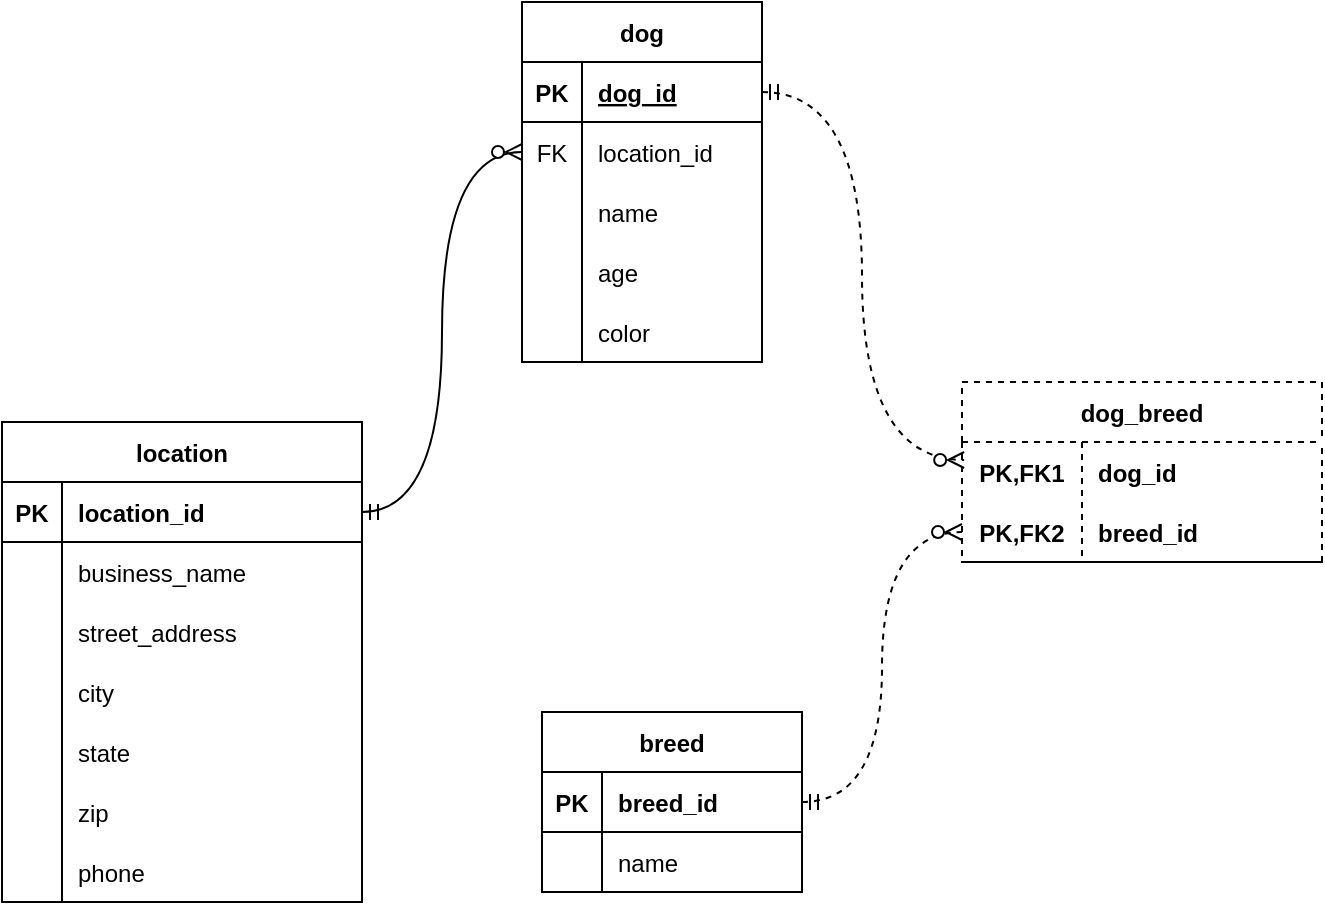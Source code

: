 <mxfile version="20.7.4" type="device"><diagram id="GAaSMVszthIe7Uk6M10D" name="Page-1"><mxGraphModel dx="740" dy="776" grid="1" gridSize="10" guides="1" tooltips="1" connect="1" arrows="1" fold="1" page="1" pageScale="1" pageWidth="850" pageHeight="1100" math="0" shadow="0"><root><mxCell id="0"/><mxCell id="1" parent="0"/><mxCell id="rTrBBYof_QCJ3zT5NCwW-1" value="location" style="shape=table;startSize=30;container=1;collapsible=1;childLayout=tableLayout;fixedRows=1;rowLines=0;fontStyle=1;align=center;resizeLast=1;" vertex="1" parent="1"><mxGeometry x="20" y="250" width="180" height="240" as="geometry"/></mxCell><mxCell id="rTrBBYof_QCJ3zT5NCwW-2" value="" style="shape=tableRow;horizontal=0;startSize=0;swimlaneHead=0;swimlaneBody=0;fillColor=none;collapsible=0;dropTarget=0;points=[[0,0.5],[1,0.5]];portConstraint=eastwest;top=0;left=0;right=0;bottom=1;" vertex="1" parent="rTrBBYof_QCJ3zT5NCwW-1"><mxGeometry y="30" width="180" height="30" as="geometry"/></mxCell><mxCell id="rTrBBYof_QCJ3zT5NCwW-3" value="PK" style="shape=partialRectangle;connectable=0;fillColor=none;top=0;left=0;bottom=0;right=0;fontStyle=1;overflow=hidden;" vertex="1" parent="rTrBBYof_QCJ3zT5NCwW-2"><mxGeometry width="30" height="30" as="geometry"><mxRectangle width="30" height="30" as="alternateBounds"/></mxGeometry></mxCell><mxCell id="rTrBBYof_QCJ3zT5NCwW-4" value="location_id" style="shape=partialRectangle;connectable=0;fillColor=none;top=0;left=0;bottom=0;right=0;align=left;spacingLeft=6;fontStyle=1;overflow=hidden;" vertex="1" parent="rTrBBYof_QCJ3zT5NCwW-2"><mxGeometry x="30" width="150" height="30" as="geometry"><mxRectangle width="150" height="30" as="alternateBounds"/></mxGeometry></mxCell><mxCell id="rTrBBYof_QCJ3zT5NCwW-5" value="" style="shape=tableRow;horizontal=0;startSize=0;swimlaneHead=0;swimlaneBody=0;fillColor=none;collapsible=0;dropTarget=0;points=[[0,0.5],[1,0.5]];portConstraint=eastwest;top=0;left=0;right=0;bottom=0;" vertex="1" parent="rTrBBYof_QCJ3zT5NCwW-1"><mxGeometry y="60" width="180" height="30" as="geometry"/></mxCell><mxCell id="rTrBBYof_QCJ3zT5NCwW-6" value="" style="shape=partialRectangle;connectable=0;fillColor=none;top=0;left=0;bottom=0;right=0;editable=1;overflow=hidden;" vertex="1" parent="rTrBBYof_QCJ3zT5NCwW-5"><mxGeometry width="30" height="30" as="geometry"><mxRectangle width="30" height="30" as="alternateBounds"/></mxGeometry></mxCell><mxCell id="rTrBBYof_QCJ3zT5NCwW-7" value="business_name" style="shape=partialRectangle;connectable=0;fillColor=none;top=0;left=0;bottom=0;right=0;align=left;spacingLeft=6;overflow=hidden;" vertex="1" parent="rTrBBYof_QCJ3zT5NCwW-5"><mxGeometry x="30" width="150" height="30" as="geometry"><mxRectangle width="150" height="30" as="alternateBounds"/></mxGeometry></mxCell><mxCell id="rTrBBYof_QCJ3zT5NCwW-8" value="" style="shape=tableRow;horizontal=0;startSize=0;swimlaneHead=0;swimlaneBody=0;fillColor=none;collapsible=0;dropTarget=0;points=[[0,0.5],[1,0.5]];portConstraint=eastwest;top=0;left=0;right=0;bottom=0;" vertex="1" parent="rTrBBYof_QCJ3zT5NCwW-1"><mxGeometry y="90" width="180" height="30" as="geometry"/></mxCell><mxCell id="rTrBBYof_QCJ3zT5NCwW-9" value="" style="shape=partialRectangle;connectable=0;fillColor=none;top=0;left=0;bottom=0;right=0;editable=1;overflow=hidden;" vertex="1" parent="rTrBBYof_QCJ3zT5NCwW-8"><mxGeometry width="30" height="30" as="geometry"><mxRectangle width="30" height="30" as="alternateBounds"/></mxGeometry></mxCell><mxCell id="rTrBBYof_QCJ3zT5NCwW-10" value="street_address" style="shape=partialRectangle;connectable=0;fillColor=none;top=0;left=0;bottom=0;right=0;align=left;spacingLeft=6;overflow=hidden;" vertex="1" parent="rTrBBYof_QCJ3zT5NCwW-8"><mxGeometry x="30" width="150" height="30" as="geometry"><mxRectangle width="150" height="30" as="alternateBounds"/></mxGeometry></mxCell><mxCell id="rTrBBYof_QCJ3zT5NCwW-11" value="" style="shape=tableRow;horizontal=0;startSize=0;swimlaneHead=0;swimlaneBody=0;fillColor=none;collapsible=0;dropTarget=0;points=[[0,0.5],[1,0.5]];portConstraint=eastwest;top=0;left=0;right=0;bottom=0;" vertex="1" parent="rTrBBYof_QCJ3zT5NCwW-1"><mxGeometry y="120" width="180" height="30" as="geometry"/></mxCell><mxCell id="rTrBBYof_QCJ3zT5NCwW-12" value="" style="shape=partialRectangle;connectable=0;fillColor=none;top=0;left=0;bottom=0;right=0;editable=1;overflow=hidden;" vertex="1" parent="rTrBBYof_QCJ3zT5NCwW-11"><mxGeometry width="30" height="30" as="geometry"><mxRectangle width="30" height="30" as="alternateBounds"/></mxGeometry></mxCell><mxCell id="rTrBBYof_QCJ3zT5NCwW-13" value="city" style="shape=partialRectangle;connectable=0;fillColor=none;top=0;left=0;bottom=0;right=0;align=left;spacingLeft=6;overflow=hidden;" vertex="1" parent="rTrBBYof_QCJ3zT5NCwW-11"><mxGeometry x="30" width="150" height="30" as="geometry"><mxRectangle width="150" height="30" as="alternateBounds"/></mxGeometry></mxCell><mxCell id="rTrBBYof_QCJ3zT5NCwW-20" style="shape=tableRow;horizontal=0;startSize=0;swimlaneHead=0;swimlaneBody=0;fillColor=none;collapsible=0;dropTarget=0;points=[[0,0.5],[1,0.5]];portConstraint=eastwest;top=0;left=0;right=0;bottom=0;" vertex="1" parent="rTrBBYof_QCJ3zT5NCwW-1"><mxGeometry y="150" width="180" height="30" as="geometry"/></mxCell><mxCell id="rTrBBYof_QCJ3zT5NCwW-21" style="shape=partialRectangle;connectable=0;fillColor=none;top=0;left=0;bottom=0;right=0;editable=1;overflow=hidden;" vertex="1" parent="rTrBBYof_QCJ3zT5NCwW-20"><mxGeometry width="30" height="30" as="geometry"><mxRectangle width="30" height="30" as="alternateBounds"/></mxGeometry></mxCell><mxCell id="rTrBBYof_QCJ3zT5NCwW-22" value="state" style="shape=partialRectangle;connectable=0;fillColor=none;top=0;left=0;bottom=0;right=0;align=left;spacingLeft=6;overflow=hidden;" vertex="1" parent="rTrBBYof_QCJ3zT5NCwW-20"><mxGeometry x="30" width="150" height="30" as="geometry"><mxRectangle width="150" height="30" as="alternateBounds"/></mxGeometry></mxCell><mxCell id="rTrBBYof_QCJ3zT5NCwW-17" style="shape=tableRow;horizontal=0;startSize=0;swimlaneHead=0;swimlaneBody=0;fillColor=none;collapsible=0;dropTarget=0;points=[[0,0.5],[1,0.5]];portConstraint=eastwest;top=0;left=0;right=0;bottom=0;" vertex="1" parent="rTrBBYof_QCJ3zT5NCwW-1"><mxGeometry y="180" width="180" height="30" as="geometry"/></mxCell><mxCell id="rTrBBYof_QCJ3zT5NCwW-18" style="shape=partialRectangle;connectable=0;fillColor=none;top=0;left=0;bottom=0;right=0;editable=1;overflow=hidden;" vertex="1" parent="rTrBBYof_QCJ3zT5NCwW-17"><mxGeometry width="30" height="30" as="geometry"><mxRectangle width="30" height="30" as="alternateBounds"/></mxGeometry></mxCell><mxCell id="rTrBBYof_QCJ3zT5NCwW-19" value="zip" style="shape=partialRectangle;connectable=0;fillColor=none;top=0;left=0;bottom=0;right=0;align=left;spacingLeft=6;overflow=hidden;" vertex="1" parent="rTrBBYof_QCJ3zT5NCwW-17"><mxGeometry x="30" width="150" height="30" as="geometry"><mxRectangle width="150" height="30" as="alternateBounds"/></mxGeometry></mxCell><mxCell id="rTrBBYof_QCJ3zT5NCwW-14" style="shape=tableRow;horizontal=0;startSize=0;swimlaneHead=0;swimlaneBody=0;fillColor=none;collapsible=0;dropTarget=0;points=[[0,0.5],[1,0.5]];portConstraint=eastwest;top=0;left=0;right=0;bottom=0;" vertex="1" parent="rTrBBYof_QCJ3zT5NCwW-1"><mxGeometry y="210" width="180" height="30" as="geometry"/></mxCell><mxCell id="rTrBBYof_QCJ3zT5NCwW-15" style="shape=partialRectangle;connectable=0;fillColor=none;top=0;left=0;bottom=0;right=0;editable=1;overflow=hidden;" vertex="1" parent="rTrBBYof_QCJ3zT5NCwW-14"><mxGeometry width="30" height="30" as="geometry"><mxRectangle width="30" height="30" as="alternateBounds"/></mxGeometry></mxCell><mxCell id="rTrBBYof_QCJ3zT5NCwW-16" value="phone" style="shape=partialRectangle;connectable=0;fillColor=none;top=0;left=0;bottom=0;right=0;align=left;spacingLeft=6;overflow=hidden;" vertex="1" parent="rTrBBYof_QCJ3zT5NCwW-14"><mxGeometry x="30" width="150" height="30" as="geometry"><mxRectangle width="150" height="30" as="alternateBounds"/></mxGeometry></mxCell><mxCell id="rTrBBYof_QCJ3zT5NCwW-23" value="dog" style="shape=table;startSize=30;container=1;collapsible=1;childLayout=tableLayout;fixedRows=1;rowLines=0;fontStyle=1;align=center;resizeLast=1;" vertex="1" parent="1"><mxGeometry x="280" y="40" width="120" height="180" as="geometry"/></mxCell><mxCell id="rTrBBYof_QCJ3zT5NCwW-24" value="" style="shape=tableRow;horizontal=0;startSize=0;swimlaneHead=0;swimlaneBody=0;fillColor=none;collapsible=0;dropTarget=0;points=[[0,0.5],[1,0.5]];portConstraint=eastwest;top=0;left=0;right=0;bottom=1;fontStyle=4" vertex="1" parent="rTrBBYof_QCJ3zT5NCwW-23"><mxGeometry y="30" width="120" height="30" as="geometry"/></mxCell><mxCell id="rTrBBYof_QCJ3zT5NCwW-25" value="PK" style="shape=partialRectangle;connectable=0;fillColor=none;top=0;left=0;bottom=0;right=0;fontStyle=1;overflow=hidden;" vertex="1" parent="rTrBBYof_QCJ3zT5NCwW-24"><mxGeometry width="30" height="30" as="geometry"><mxRectangle width="30" height="30" as="alternateBounds"/></mxGeometry></mxCell><mxCell id="rTrBBYof_QCJ3zT5NCwW-26" value="dog_id" style="shape=partialRectangle;connectable=0;fillColor=none;top=0;left=0;bottom=0;right=0;align=left;spacingLeft=6;fontStyle=5;overflow=hidden;" vertex="1" parent="rTrBBYof_QCJ3zT5NCwW-24"><mxGeometry x="30" width="90" height="30" as="geometry"><mxRectangle width="90" height="30" as="alternateBounds"/></mxGeometry></mxCell><mxCell id="rTrBBYof_QCJ3zT5NCwW-27" value="" style="shape=tableRow;horizontal=0;startSize=0;swimlaneHead=0;swimlaneBody=0;fillColor=none;collapsible=0;dropTarget=0;points=[[0,0.5],[1,0.5]];portConstraint=eastwest;top=0;left=0;right=0;bottom=0;" vertex="1" parent="rTrBBYof_QCJ3zT5NCwW-23"><mxGeometry y="60" width="120" height="30" as="geometry"/></mxCell><mxCell id="rTrBBYof_QCJ3zT5NCwW-28" value="FK" style="shape=partialRectangle;connectable=0;fillColor=none;top=0;left=0;bottom=0;right=0;editable=1;overflow=hidden;" vertex="1" parent="rTrBBYof_QCJ3zT5NCwW-27"><mxGeometry width="30" height="30" as="geometry"><mxRectangle width="30" height="30" as="alternateBounds"/></mxGeometry></mxCell><mxCell id="rTrBBYof_QCJ3zT5NCwW-29" value="location_id" style="shape=partialRectangle;connectable=0;fillColor=none;top=0;left=0;bottom=0;right=0;align=left;spacingLeft=6;overflow=hidden;" vertex="1" parent="rTrBBYof_QCJ3zT5NCwW-27"><mxGeometry x="30" width="90" height="30" as="geometry"><mxRectangle width="90" height="30" as="alternateBounds"/></mxGeometry></mxCell><mxCell id="rTrBBYof_QCJ3zT5NCwW-50" style="shape=tableRow;horizontal=0;startSize=0;swimlaneHead=0;swimlaneBody=0;fillColor=none;collapsible=0;dropTarget=0;points=[[0,0.5],[1,0.5]];portConstraint=eastwest;top=0;left=0;right=0;bottom=0;" vertex="1" parent="rTrBBYof_QCJ3zT5NCwW-23"><mxGeometry y="90" width="120" height="30" as="geometry"/></mxCell><mxCell id="rTrBBYof_QCJ3zT5NCwW-51" style="shape=partialRectangle;connectable=0;fillColor=none;top=0;left=0;bottom=0;right=0;editable=1;overflow=hidden;" vertex="1" parent="rTrBBYof_QCJ3zT5NCwW-50"><mxGeometry width="30" height="30" as="geometry"><mxRectangle width="30" height="30" as="alternateBounds"/></mxGeometry></mxCell><mxCell id="rTrBBYof_QCJ3zT5NCwW-52" value="name" style="shape=partialRectangle;connectable=0;fillColor=none;top=0;left=0;bottom=0;right=0;align=left;spacingLeft=6;overflow=hidden;" vertex="1" parent="rTrBBYof_QCJ3zT5NCwW-50"><mxGeometry x="30" width="90" height="30" as="geometry"><mxRectangle width="90" height="30" as="alternateBounds"/></mxGeometry></mxCell><mxCell id="rTrBBYof_QCJ3zT5NCwW-30" value="" style="shape=tableRow;horizontal=0;startSize=0;swimlaneHead=0;swimlaneBody=0;fillColor=none;collapsible=0;dropTarget=0;points=[[0,0.5],[1,0.5]];portConstraint=eastwest;top=0;left=0;right=0;bottom=0;" vertex="1" parent="rTrBBYof_QCJ3zT5NCwW-23"><mxGeometry y="120" width="120" height="30" as="geometry"/></mxCell><mxCell id="rTrBBYof_QCJ3zT5NCwW-31" value="" style="shape=partialRectangle;connectable=0;fillColor=none;top=0;left=0;bottom=0;right=0;editable=1;overflow=hidden;" vertex="1" parent="rTrBBYof_QCJ3zT5NCwW-30"><mxGeometry width="30" height="30" as="geometry"><mxRectangle width="30" height="30" as="alternateBounds"/></mxGeometry></mxCell><mxCell id="rTrBBYof_QCJ3zT5NCwW-32" value="age" style="shape=partialRectangle;connectable=0;fillColor=none;top=0;left=0;bottom=0;right=0;align=left;spacingLeft=6;overflow=hidden;" vertex="1" parent="rTrBBYof_QCJ3zT5NCwW-30"><mxGeometry x="30" width="90" height="30" as="geometry"><mxRectangle width="90" height="30" as="alternateBounds"/></mxGeometry></mxCell><mxCell id="rTrBBYof_QCJ3zT5NCwW-33" value="" style="shape=tableRow;horizontal=0;startSize=0;swimlaneHead=0;swimlaneBody=0;fillColor=none;collapsible=0;dropTarget=0;points=[[0,0.5],[1,0.5]];portConstraint=eastwest;top=0;left=0;right=0;bottom=0;" vertex="1" parent="rTrBBYof_QCJ3zT5NCwW-23"><mxGeometry y="150" width="120" height="30" as="geometry"/></mxCell><mxCell id="rTrBBYof_QCJ3zT5NCwW-34" value="" style="shape=partialRectangle;connectable=0;fillColor=none;top=0;left=0;bottom=0;right=0;editable=1;overflow=hidden;" vertex="1" parent="rTrBBYof_QCJ3zT5NCwW-33"><mxGeometry width="30" height="30" as="geometry"><mxRectangle width="30" height="30" as="alternateBounds"/></mxGeometry></mxCell><mxCell id="rTrBBYof_QCJ3zT5NCwW-35" value="color" style="shape=partialRectangle;connectable=0;fillColor=none;top=0;left=0;bottom=0;right=0;align=left;spacingLeft=6;overflow=hidden;" vertex="1" parent="rTrBBYof_QCJ3zT5NCwW-33"><mxGeometry x="30" width="90" height="30" as="geometry"><mxRectangle width="90" height="30" as="alternateBounds"/></mxGeometry></mxCell><mxCell id="rTrBBYof_QCJ3zT5NCwW-36" value="breed" style="shape=table;startSize=30;container=1;collapsible=1;childLayout=tableLayout;fixedRows=1;rowLines=0;fontStyle=1;align=center;resizeLast=1;" vertex="1" parent="1"><mxGeometry x="290" y="395" width="130" height="90" as="geometry"/></mxCell><mxCell id="rTrBBYof_QCJ3zT5NCwW-37" value="" style="shape=tableRow;horizontal=0;startSize=0;swimlaneHead=0;swimlaneBody=0;fillColor=none;collapsible=0;dropTarget=0;points=[[0,0.5],[1,0.5]];portConstraint=eastwest;top=0;left=0;right=0;bottom=1;" vertex="1" parent="rTrBBYof_QCJ3zT5NCwW-36"><mxGeometry y="30" width="130" height="30" as="geometry"/></mxCell><mxCell id="rTrBBYof_QCJ3zT5NCwW-38" value="PK" style="shape=partialRectangle;connectable=0;fillColor=none;top=0;left=0;bottom=0;right=0;fontStyle=1;overflow=hidden;" vertex="1" parent="rTrBBYof_QCJ3zT5NCwW-37"><mxGeometry width="30" height="30" as="geometry"><mxRectangle width="30" height="30" as="alternateBounds"/></mxGeometry></mxCell><mxCell id="rTrBBYof_QCJ3zT5NCwW-39" value="breed_id" style="shape=partialRectangle;connectable=0;fillColor=none;top=0;left=0;bottom=0;right=0;align=left;spacingLeft=6;fontStyle=1;overflow=hidden;" vertex="1" parent="rTrBBYof_QCJ3zT5NCwW-37"><mxGeometry x="30" width="100" height="30" as="geometry"><mxRectangle width="100" height="30" as="alternateBounds"/></mxGeometry></mxCell><mxCell id="rTrBBYof_QCJ3zT5NCwW-40" value="" style="shape=tableRow;horizontal=0;startSize=0;swimlaneHead=0;swimlaneBody=0;fillColor=none;collapsible=0;dropTarget=0;points=[[0,0.5],[1,0.5]];portConstraint=eastwest;top=0;left=0;right=0;bottom=0;" vertex="1" parent="rTrBBYof_QCJ3zT5NCwW-36"><mxGeometry y="60" width="130" height="30" as="geometry"/></mxCell><mxCell id="rTrBBYof_QCJ3zT5NCwW-41" value="" style="shape=partialRectangle;connectable=0;fillColor=none;top=0;left=0;bottom=0;right=0;editable=1;overflow=hidden;" vertex="1" parent="rTrBBYof_QCJ3zT5NCwW-40"><mxGeometry width="30" height="30" as="geometry"><mxRectangle width="30" height="30" as="alternateBounds"/></mxGeometry></mxCell><mxCell id="rTrBBYof_QCJ3zT5NCwW-42" value="name" style="shape=partialRectangle;connectable=0;fillColor=none;top=0;left=0;bottom=0;right=0;align=left;spacingLeft=6;overflow=hidden;" vertex="1" parent="rTrBBYof_QCJ3zT5NCwW-40"><mxGeometry x="30" width="100" height="30" as="geometry"><mxRectangle width="100" height="30" as="alternateBounds"/></mxGeometry></mxCell><mxCell id="rTrBBYof_QCJ3zT5NCwW-53" value="" style="fontSize=12;html=1;endArrow=ERzeroToMany;endFill=1;rounded=0;exitX=1;exitY=0.5;exitDx=0;exitDy=0;entryX=0;entryY=0.5;entryDx=0;entryDy=0;edgeStyle=orthogonalEdgeStyle;curved=1;startArrow=ERmandOne;startFill=0;" edge="1" parent="1" source="rTrBBYof_QCJ3zT5NCwW-2" target="rTrBBYof_QCJ3zT5NCwW-27"><mxGeometry width="100" height="100" relative="1" as="geometry"><mxPoint x="190" y="640" as="sourcePoint"/><mxPoint x="290" y="540" as="targetPoint"/></mxGeometry></mxCell><mxCell id="rTrBBYof_QCJ3zT5NCwW-54" value="dog_breed" style="shape=table;startSize=30;container=1;collapsible=1;childLayout=tableLayout;fixedRows=1;rowLines=0;fontStyle=1;align=center;resizeLast=1;dashed=1;" vertex="1" parent="1"><mxGeometry x="500" y="230" width="180" height="90" as="geometry"/></mxCell><mxCell id="rTrBBYof_QCJ3zT5NCwW-55" value="" style="shape=tableRow;horizontal=0;startSize=0;swimlaneHead=0;swimlaneBody=0;fillColor=none;collapsible=0;dropTarget=0;points=[[0,0.5],[1,0.5]];portConstraint=eastwest;top=0;left=0;right=0;bottom=0;" vertex="1" parent="rTrBBYof_QCJ3zT5NCwW-54"><mxGeometry y="30" width="180" height="30" as="geometry"/></mxCell><mxCell id="rTrBBYof_QCJ3zT5NCwW-56" value="PK,FK1" style="shape=partialRectangle;connectable=0;fillColor=none;top=0;left=0;bottom=0;right=0;fontStyle=1;overflow=hidden;" vertex="1" parent="rTrBBYof_QCJ3zT5NCwW-55"><mxGeometry width="60" height="30" as="geometry"><mxRectangle width="60" height="30" as="alternateBounds"/></mxGeometry></mxCell><mxCell id="rTrBBYof_QCJ3zT5NCwW-57" value="dog_id" style="shape=partialRectangle;connectable=0;fillColor=none;top=0;left=0;bottom=0;right=0;align=left;spacingLeft=6;fontStyle=1;overflow=hidden;" vertex="1" parent="rTrBBYof_QCJ3zT5NCwW-55"><mxGeometry x="60" width="120" height="30" as="geometry"><mxRectangle width="120" height="30" as="alternateBounds"/></mxGeometry></mxCell><mxCell id="rTrBBYof_QCJ3zT5NCwW-58" value="" style="shape=tableRow;horizontal=0;startSize=0;swimlaneHead=0;swimlaneBody=0;fillColor=none;collapsible=0;dropTarget=0;points=[[0,0.5],[1,0.5]];portConstraint=eastwest;top=0;left=0;right=0;bottom=1;" vertex="1" parent="rTrBBYof_QCJ3zT5NCwW-54"><mxGeometry y="60" width="180" height="30" as="geometry"/></mxCell><mxCell id="rTrBBYof_QCJ3zT5NCwW-59" value="PK,FK2" style="shape=partialRectangle;connectable=0;fillColor=none;top=0;left=0;bottom=0;right=0;fontStyle=1;overflow=hidden;" vertex="1" parent="rTrBBYof_QCJ3zT5NCwW-58"><mxGeometry width="60" height="30" as="geometry"><mxRectangle width="60" height="30" as="alternateBounds"/></mxGeometry></mxCell><mxCell id="rTrBBYof_QCJ3zT5NCwW-60" value="breed_id" style="shape=partialRectangle;connectable=0;fillColor=none;top=0;left=0;bottom=0;right=0;align=left;spacingLeft=6;fontStyle=1;overflow=hidden;" vertex="1" parent="rTrBBYof_QCJ3zT5NCwW-58"><mxGeometry x="60" width="120" height="30" as="geometry"><mxRectangle width="120" height="30" as="alternateBounds"/></mxGeometry></mxCell><mxCell id="rTrBBYof_QCJ3zT5NCwW-67" value="" style="fontSize=12;html=1;endArrow=ERzeroToMany;endFill=1;rounded=0;exitX=1;exitY=0.5;exitDx=0;exitDy=0;entryX=0.006;entryY=0.3;entryDx=0;entryDy=0;edgeStyle=orthogonalEdgeStyle;curved=1;startArrow=ERmandOne;startFill=0;entryPerimeter=0;dashed=1;" edge="1" parent="1" source="rTrBBYof_QCJ3zT5NCwW-24" target="rTrBBYof_QCJ3zT5NCwW-55"><mxGeometry width="100" height="100" relative="1" as="geometry"><mxPoint x="210" y="305" as="sourcePoint"/><mxPoint x="300" y="125" as="targetPoint"/></mxGeometry></mxCell><mxCell id="rTrBBYof_QCJ3zT5NCwW-68" value="" style="fontSize=12;html=1;endArrow=ERzeroToMany;endFill=1;rounded=0;entryX=0;entryY=0.5;entryDx=0;entryDy=0;edgeStyle=orthogonalEdgeStyle;curved=1;startArrow=ERmandOne;startFill=0;dashed=1;" edge="1" parent="1" source="rTrBBYof_QCJ3zT5NCwW-37" target="rTrBBYof_QCJ3zT5NCwW-58"><mxGeometry width="100" height="100" relative="1" as="geometry"><mxPoint x="410" y="95" as="sourcePoint"/><mxPoint x="511.08" y="279" as="targetPoint"/></mxGeometry></mxCell></root></mxGraphModel></diagram></mxfile>